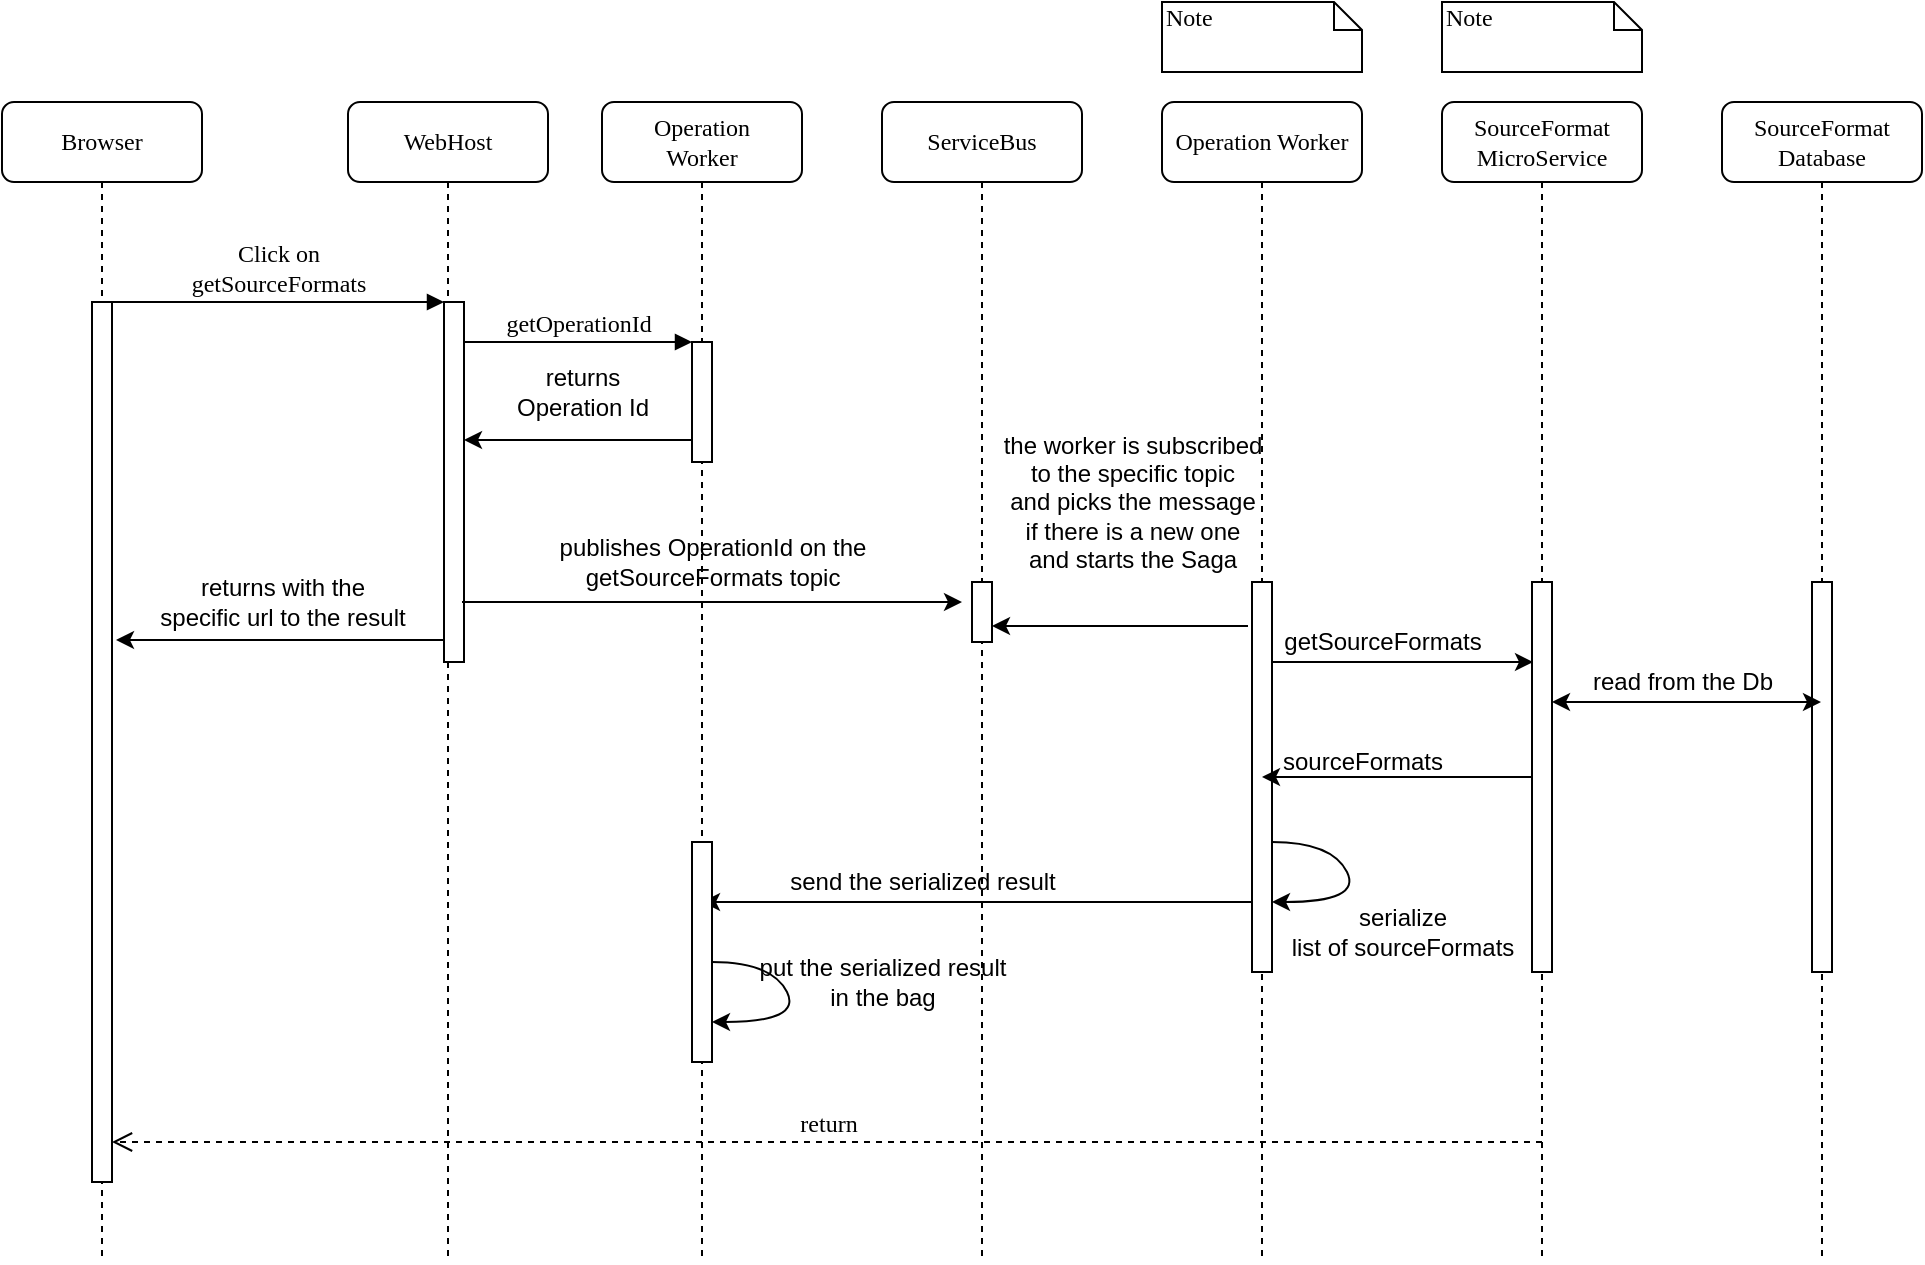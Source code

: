<mxfile version="14.6.13" type="device"><diagram name="Page-1" id="13e1069c-82ec-6db2-03f1-153e76fe0fe0"><mxGraphModel dx="1270" dy="829" grid="1" gridSize="10" guides="1" tooltips="1" connect="1" arrows="1" fold="1" page="1" pageScale="1" pageWidth="1100" pageHeight="850" background="#ffffff" math="0" shadow="0"><root><mxCell id="0"/><mxCell id="1" parent="0"/><mxCell id="7baba1c4bc27f4b0-2" value="WebHost" style="shape=umlLifeline;perimeter=lifelinePerimeter;whiteSpace=wrap;html=1;container=1;collapsible=0;recursiveResize=0;outlineConnect=0;rounded=1;shadow=0;comic=0;labelBackgroundColor=none;strokeWidth=1;fontFamily=Verdana;fontSize=12;align=center;" parent="1" vertex="1"><mxGeometry x="273" y="80" width="100" height="580" as="geometry"/></mxCell><mxCell id="7baba1c4bc27f4b0-10" value="" style="html=1;points=[];perimeter=orthogonalPerimeter;rounded=0;shadow=0;comic=0;labelBackgroundColor=none;strokeWidth=1;fontFamily=Verdana;fontSize=12;align=center;" parent="7baba1c4bc27f4b0-2" vertex="1"><mxGeometry x="48" y="100" width="10" height="180" as="geometry"/></mxCell><mxCell id="7baba1c4bc27f4b0-3" value="Operation&lt;br&gt;Worker" style="shape=umlLifeline;perimeter=lifelinePerimeter;whiteSpace=wrap;html=1;container=1;collapsible=0;recursiveResize=0;outlineConnect=0;rounded=1;shadow=0;comic=0;labelBackgroundColor=none;strokeWidth=1;fontFamily=Verdana;fontSize=12;align=center;" parent="1" vertex="1"><mxGeometry x="400" y="80" width="100" height="580" as="geometry"/></mxCell><mxCell id="7baba1c4bc27f4b0-13" value="" style="html=1;points=[];perimeter=orthogonalPerimeter;rounded=0;shadow=0;comic=0;labelBackgroundColor=none;strokeWidth=1;fontFamily=Verdana;fontSize=12;align=center;" parent="7baba1c4bc27f4b0-3" vertex="1"><mxGeometry x="45" y="120" width="10" height="60" as="geometry"/></mxCell><mxCell id="7baba1c4bc27f4b0-4" value="ServiceBus" style="shape=umlLifeline;perimeter=lifelinePerimeter;whiteSpace=wrap;html=1;container=1;collapsible=0;recursiveResize=0;outlineConnect=0;rounded=1;shadow=0;comic=0;labelBackgroundColor=none;strokeWidth=1;fontFamily=Verdana;fontSize=12;align=center;" parent="1" vertex="1"><mxGeometry x="540" y="80" width="100" height="580" as="geometry"/></mxCell><mxCell id="7baba1c4bc27f4b0-5" value="Operation Worker" style="shape=umlLifeline;perimeter=lifelinePerimeter;whiteSpace=wrap;html=1;container=1;collapsible=0;recursiveResize=0;outlineConnect=0;rounded=1;shadow=0;comic=0;labelBackgroundColor=none;strokeWidth=1;fontFamily=Verdana;fontSize=12;align=center;" parent="1" vertex="1"><mxGeometry x="680" y="80" width="100" height="580" as="geometry"/></mxCell><mxCell id="7baba1c4bc27f4b0-6" value="SourceFormat&lt;br&gt;MicroService" style="shape=umlLifeline;perimeter=lifelinePerimeter;whiteSpace=wrap;html=1;container=1;collapsible=0;recursiveResize=0;outlineConnect=0;rounded=1;shadow=0;comic=0;labelBackgroundColor=none;strokeWidth=1;fontFamily=Verdana;fontSize=12;align=center;" parent="1" vertex="1"><mxGeometry x="820" y="80" width="100" height="580" as="geometry"/></mxCell><mxCell id="7baba1c4bc27f4b0-7" value="SourceFormat&lt;br&gt;Database" style="shape=umlLifeline;perimeter=lifelinePerimeter;whiteSpace=wrap;html=1;container=1;collapsible=0;recursiveResize=0;outlineConnect=0;rounded=1;shadow=0;comic=0;labelBackgroundColor=none;strokeWidth=1;fontFamily=Verdana;fontSize=12;align=center;" parent="1" vertex="1"><mxGeometry x="960" y="80" width="100" height="580" as="geometry"/></mxCell><mxCell id="7baba1c4bc27f4b0-8" value="Browser" style="shape=umlLifeline;perimeter=lifelinePerimeter;whiteSpace=wrap;html=1;container=1;collapsible=0;recursiveResize=0;outlineConnect=0;rounded=1;shadow=0;comic=0;labelBackgroundColor=none;strokeWidth=1;fontFamily=Verdana;fontSize=12;align=center;" parent="1" vertex="1"><mxGeometry x="100" y="80" width="100" height="580" as="geometry"/></mxCell><mxCell id="7baba1c4bc27f4b0-9" value="" style="html=1;points=[];perimeter=orthogonalPerimeter;rounded=0;shadow=0;comic=0;labelBackgroundColor=none;strokeWidth=1;fontFamily=Verdana;fontSize=12;align=center;" parent="7baba1c4bc27f4b0-8" vertex="1"><mxGeometry x="45" y="100" width="10" height="440" as="geometry"/></mxCell><mxCell id="7baba1c4bc27f4b0-16" value="" style="html=1;points=[];perimeter=orthogonalPerimeter;rounded=0;shadow=0;comic=0;labelBackgroundColor=none;strokeWidth=1;fontFamily=Verdana;fontSize=12;align=center;" parent="1" vertex="1"><mxGeometry x="585" y="320" width="10" height="30" as="geometry"/></mxCell><mxCell id="Q7OEg1Al7BgSQ0yUdVTL-14" value="" style="edgeStyle=orthogonalEdgeStyle;rounded=0;orthogonalLoop=1;jettySize=auto;html=1;" edge="1" parent="1"><mxGeometry relative="1" as="geometry"><mxPoint x="731" y="360.04" as="sourcePoint"/><mxPoint x="865.5" y="360.04" as="targetPoint"/><Array as="points"><mxPoint x="806" y="360"/><mxPoint x="806" y="360"/></Array></mxGeometry></mxCell><mxCell id="Q7OEg1Al7BgSQ0yUdVTL-27" value="" style="edgeStyle=orthogonalEdgeStyle;rounded=0;orthogonalLoop=1;jettySize=auto;html=1;" edge="1" parent="1" source="7baba1c4bc27f4b0-19" target="7baba1c4bc27f4b0-3"><mxGeometry relative="1" as="geometry"><Array as="points"><mxPoint x="660" y="480"/><mxPoint x="660" y="480"/></Array></mxGeometry></mxCell><mxCell id="7baba1c4bc27f4b0-19" value="" style="html=1;points=[];perimeter=orthogonalPerimeter;rounded=0;shadow=0;comic=0;labelBackgroundColor=none;strokeWidth=1;fontFamily=Verdana;fontSize=12;align=center;" parent="1" vertex="1"><mxGeometry x="725" y="320" width="10" height="195" as="geometry"/></mxCell><mxCell id="7baba1c4bc27f4b0-30" value="return" style="html=1;verticalAlign=bottom;endArrow=open;dashed=1;endSize=8;labelBackgroundColor=none;fontFamily=Verdana;fontSize=12;edgeStyle=elbowEdgeStyle;elbow=vertical;" parent="1" target="7baba1c4bc27f4b0-9" edge="1"><mxGeometry relative="1" as="geometry"><mxPoint x="800" y="626" as="targetPoint"/><Array as="points"><mxPoint x="570" y="600"/></Array><mxPoint x="870" y="600" as="sourcePoint"/></mxGeometry></mxCell><mxCell id="7baba1c4bc27f4b0-11" value="Click on &lt;br&gt;getSourceFormats" style="html=1;verticalAlign=bottom;endArrow=block;entryX=0;entryY=0;labelBackgroundColor=none;fontFamily=Verdana;fontSize=12;edgeStyle=elbowEdgeStyle;elbow=vertical;" parent="1" source="7baba1c4bc27f4b0-9" target="7baba1c4bc27f4b0-10" edge="1"><mxGeometry relative="1" as="geometry"><mxPoint x="220" y="190" as="sourcePoint"/></mxGeometry></mxCell><mxCell id="7baba1c4bc27f4b0-14" value="getOperationId" style="html=1;verticalAlign=bottom;endArrow=block;entryX=0;entryY=0;labelBackgroundColor=none;fontFamily=Verdana;fontSize=12;edgeStyle=elbowEdgeStyle;elbow=vertical;" parent="1" source="7baba1c4bc27f4b0-10" target="7baba1c4bc27f4b0-13" edge="1"><mxGeometry relative="1" as="geometry"><mxPoint x="370" y="200" as="sourcePoint"/></mxGeometry></mxCell><mxCell id="7baba1c4bc27f4b0-44" value="Note" style="shape=note;whiteSpace=wrap;html=1;size=14;verticalAlign=top;align=left;spacingTop=-6;rounded=0;shadow=0;comic=0;labelBackgroundColor=none;strokeWidth=1;fontFamily=Verdana;fontSize=12" parent="1" vertex="1"><mxGeometry x="680" y="30" width="100" height="35" as="geometry"/></mxCell><mxCell id="7baba1c4bc27f4b0-45" value="Note" style="shape=note;whiteSpace=wrap;html=1;size=14;verticalAlign=top;align=left;spacingTop=-6;rounded=0;shadow=0;comic=0;labelBackgroundColor=none;strokeWidth=1;fontFamily=Verdana;fontSize=12" parent="1" vertex="1"><mxGeometry x="820" y="30" width="100" height="35" as="geometry"/></mxCell><mxCell id="Q7OEg1Al7BgSQ0yUdVTL-2" value="" style="endArrow=classic;html=1;exitX=0;exitY=0.19;exitDx=0;exitDy=0;exitPerimeter=0;" edge="1" parent="1"><mxGeometry width="50" height="50" relative="1" as="geometry"><mxPoint x="445" y="249" as="sourcePoint"/><mxPoint x="331" y="249" as="targetPoint"/></mxGeometry></mxCell><mxCell id="Q7OEg1Al7BgSQ0yUdVTL-4" value="" style="endArrow=classic;html=1;" edge="1" parent="1"><mxGeometry width="50" height="50" relative="1" as="geometry"><mxPoint x="330" y="330" as="sourcePoint"/><mxPoint x="580" y="330" as="targetPoint"/></mxGeometry></mxCell><mxCell id="Q7OEg1Al7BgSQ0yUdVTL-5" value="returns&lt;br&gt;Operation Id&lt;br&gt;" style="text;html=1;align=center;verticalAlign=middle;resizable=0;points=[];autosize=1;strokeColor=none;" vertex="1" parent="1"><mxGeometry x="350" y="210" width="80" height="30" as="geometry"/></mxCell><mxCell id="Q7OEg1Al7BgSQ0yUdVTL-6" value="publishes OperationId on the &lt;br&gt;getSourceFormats topic" style="text;html=1;align=center;verticalAlign=middle;resizable=0;points=[];autosize=1;strokeColor=none;" vertex="1" parent="1"><mxGeometry x="370" y="295" width="170" height="30" as="geometry"/></mxCell><mxCell id="Q7OEg1Al7BgSQ0yUdVTL-7" value="" style="endArrow=classic;html=1;exitX=0;exitY=0.19;exitDx=0;exitDy=0;exitPerimeter=0;" edge="1" parent="1"><mxGeometry width="50" height="50" relative="1" as="geometry"><mxPoint x="321" y="349" as="sourcePoint"/><mxPoint x="157" y="349" as="targetPoint"/></mxGeometry></mxCell><mxCell id="Q7OEg1Al7BgSQ0yUdVTL-8" value="returns with the&lt;br&gt;specific url to the result" style="text;html=1;align=center;verticalAlign=middle;resizable=0;points=[];autosize=1;strokeColor=none;" vertex="1" parent="1"><mxGeometry x="170" y="315" width="140" height="30" as="geometry"/></mxCell><mxCell id="Q7OEg1Al7BgSQ0yUdVTL-9" value="" style="endArrow=classic;html=1;exitX=-0.2;exitY=0.6;exitDx=0;exitDy=0;exitPerimeter=0;" edge="1" parent="1"><mxGeometry width="50" height="50" relative="1" as="geometry"><mxPoint x="723" y="342" as="sourcePoint"/><mxPoint x="595" y="342" as="targetPoint"/></mxGeometry></mxCell><mxCell id="Q7OEg1Al7BgSQ0yUdVTL-10" value="the worker is subscribed&lt;br&gt;to the specific topic&lt;br&gt;and picks the message&lt;br&gt;if there is a new one&lt;br&gt;and starts the Saga" style="text;html=1;align=center;verticalAlign=middle;resizable=0;points=[];autosize=1;strokeColor=none;" vertex="1" parent="1"><mxGeometry x="595" y="240" width="140" height="80" as="geometry"/></mxCell><mxCell id="Q7OEg1Al7BgSQ0yUdVTL-16" value="" style="edgeStyle=orthogonalEdgeStyle;rounded=0;orthogonalLoop=1;jettySize=auto;html=1;" edge="1" parent="1" source="Q7OEg1Al7BgSQ0yUdVTL-13" target="7baba1c4bc27f4b0-5"><mxGeometry relative="1" as="geometry"><Array as="points"><mxPoint x="800" y="418"/><mxPoint x="800" y="418"/></Array></mxGeometry></mxCell><mxCell id="Q7OEg1Al7BgSQ0yUdVTL-13" value="" style="html=1;points=[];perimeter=orthogonalPerimeter;rounded=0;shadow=0;comic=0;labelBackgroundColor=none;strokeWidth=1;fontFamily=Verdana;fontSize=12;align=center;" vertex="1" parent="1"><mxGeometry x="865" y="320" width="10" height="195" as="geometry"/></mxCell><mxCell id="Q7OEg1Al7BgSQ0yUdVTL-15" value="getSourceFormats" style="text;html=1;align=center;verticalAlign=middle;resizable=0;points=[];autosize=1;strokeColor=none;" vertex="1" parent="1"><mxGeometry x="735" y="340" width="110" height="20" as="geometry"/></mxCell><mxCell id="Q7OEg1Al7BgSQ0yUdVTL-17" value="" style="html=1;points=[];perimeter=orthogonalPerimeter;rounded=0;shadow=0;comic=0;labelBackgroundColor=none;strokeWidth=1;fontFamily=Verdana;fontSize=12;align=center;" vertex="1" parent="1"><mxGeometry x="1005" y="320" width="10" height="195" as="geometry"/></mxCell><mxCell id="Q7OEg1Al7BgSQ0yUdVTL-19" value="" style="endArrow=classic;startArrow=classic;html=1;" edge="1" parent="1" source="Q7OEg1Al7BgSQ0yUdVTL-13" target="7baba1c4bc27f4b0-7"><mxGeometry width="50" height="50" relative="1" as="geometry"><mxPoint x="900" y="410" as="sourcePoint"/><mxPoint x="950" y="360" as="targetPoint"/><Array as="points"><mxPoint x="950" y="380"/></Array></mxGeometry></mxCell><mxCell id="Q7OEg1Al7BgSQ0yUdVTL-20" value="read from the Db" style="text;html=1;align=center;verticalAlign=middle;resizable=0;points=[];autosize=1;strokeColor=none;" vertex="1" parent="1"><mxGeometry x="885" y="360" width="110" height="20" as="geometry"/></mxCell><mxCell id="Q7OEg1Al7BgSQ0yUdVTL-21" value="sourceFormats" style="text;html=1;align=center;verticalAlign=middle;resizable=0;points=[];autosize=1;strokeColor=none;" vertex="1" parent="1"><mxGeometry x="730" y="400" width="100" height="20" as="geometry"/></mxCell><mxCell id="Q7OEg1Al7BgSQ0yUdVTL-25" value="" style="curved=1;endArrow=classic;html=1;" edge="1" parent="1" target="7baba1c4bc27f4b0-19"><mxGeometry width="50" height="50" relative="1" as="geometry"><mxPoint x="735" y="450" as="sourcePoint"/><mxPoint x="765" y="500" as="targetPoint"/><Array as="points"><mxPoint x="765" y="450"/><mxPoint x="780" y="480"/></Array></mxGeometry></mxCell><mxCell id="Q7OEg1Al7BgSQ0yUdVTL-26" value="serialize &lt;br&gt;list of sourceFormats" style="text;html=1;align=center;verticalAlign=middle;resizable=0;points=[];autosize=1;strokeColor=none;" vertex="1" parent="1"><mxGeometry x="735" y="480" width="130" height="30" as="geometry"/></mxCell><mxCell id="Q7OEg1Al7BgSQ0yUdVTL-28" value="" style="html=1;points=[];perimeter=orthogonalPerimeter;rounded=0;shadow=0;comic=0;labelBackgroundColor=none;strokeWidth=1;fontFamily=Verdana;fontSize=12;align=center;" vertex="1" parent="1"><mxGeometry x="445" y="450" width="10" height="110" as="geometry"/></mxCell><mxCell id="Q7OEg1Al7BgSQ0yUdVTL-29" value="send the serialized result" style="text;html=1;align=center;verticalAlign=middle;resizable=0;points=[];autosize=1;strokeColor=none;" vertex="1" parent="1"><mxGeometry x="485" y="460" width="150" height="20" as="geometry"/></mxCell><mxCell id="Q7OEg1Al7BgSQ0yUdVTL-30" value="" style="curved=1;endArrow=classic;html=1;" edge="1" parent="1"><mxGeometry width="50" height="50" relative="1" as="geometry"><mxPoint x="455" y="510" as="sourcePoint"/><mxPoint x="455" y="540" as="targetPoint"/><Array as="points"><mxPoint x="485" y="510"/><mxPoint x="500" y="540"/></Array></mxGeometry></mxCell><mxCell id="Q7OEg1Al7BgSQ0yUdVTL-31" value="put the serialized result&lt;br&gt;in the bag" style="text;html=1;align=center;verticalAlign=middle;resizable=0;points=[];autosize=1;strokeColor=none;" vertex="1" parent="1"><mxGeometry x="470" y="505" width="140" height="30" as="geometry"/></mxCell></root></mxGraphModel></diagram></mxfile>